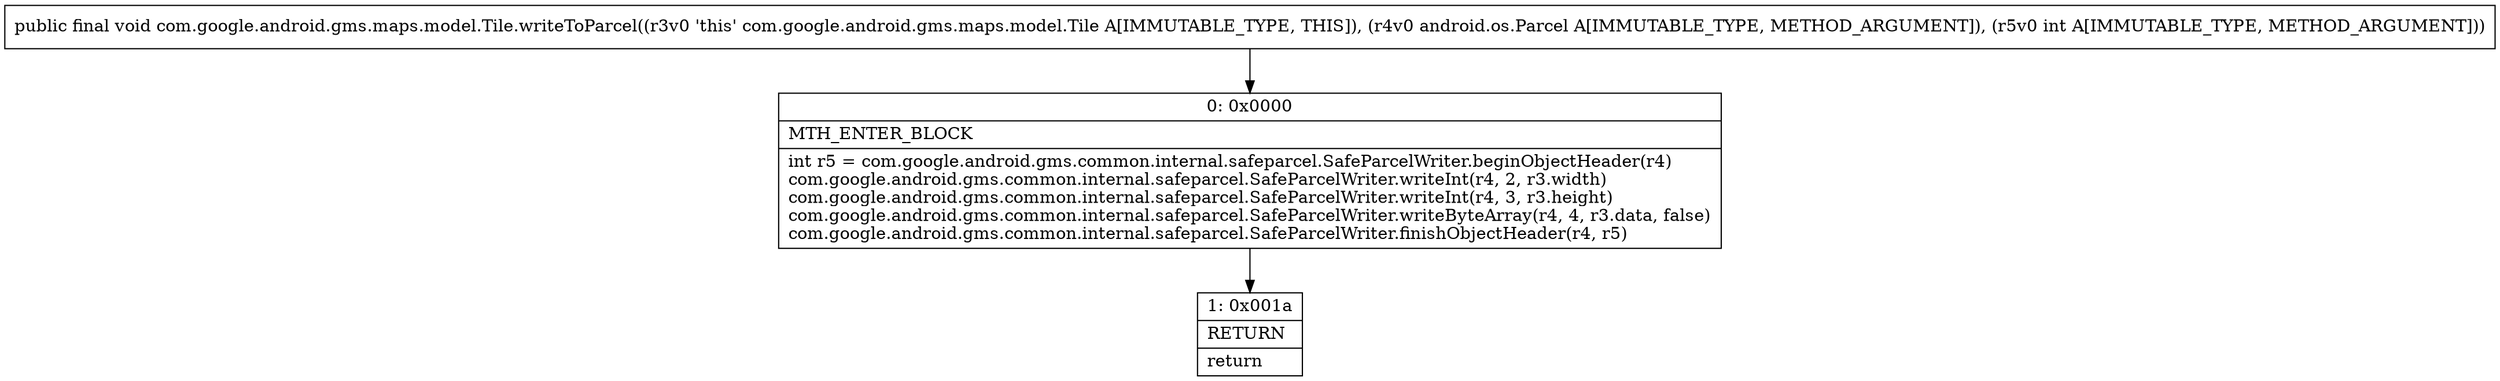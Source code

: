 digraph "CFG forcom.google.android.gms.maps.model.Tile.writeToParcel(Landroid\/os\/Parcel;I)V" {
Node_0 [shape=record,label="{0\:\ 0x0000|MTH_ENTER_BLOCK\l|int r5 = com.google.android.gms.common.internal.safeparcel.SafeParcelWriter.beginObjectHeader(r4)\lcom.google.android.gms.common.internal.safeparcel.SafeParcelWriter.writeInt(r4, 2, r3.width)\lcom.google.android.gms.common.internal.safeparcel.SafeParcelWriter.writeInt(r4, 3, r3.height)\lcom.google.android.gms.common.internal.safeparcel.SafeParcelWriter.writeByteArray(r4, 4, r3.data, false)\lcom.google.android.gms.common.internal.safeparcel.SafeParcelWriter.finishObjectHeader(r4, r5)\l}"];
Node_1 [shape=record,label="{1\:\ 0x001a|RETURN\l|return\l}"];
MethodNode[shape=record,label="{public final void com.google.android.gms.maps.model.Tile.writeToParcel((r3v0 'this' com.google.android.gms.maps.model.Tile A[IMMUTABLE_TYPE, THIS]), (r4v0 android.os.Parcel A[IMMUTABLE_TYPE, METHOD_ARGUMENT]), (r5v0 int A[IMMUTABLE_TYPE, METHOD_ARGUMENT])) }"];
MethodNode -> Node_0;
Node_0 -> Node_1;
}

